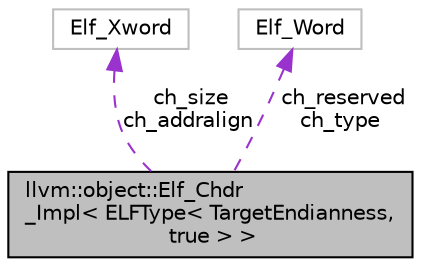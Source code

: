 digraph "llvm::object::Elf_Chdr_Impl&lt; ELFType&lt; TargetEndianness, true &gt; &gt;"
{
 // LATEX_PDF_SIZE
  bgcolor="transparent";
  edge [fontname="Helvetica",fontsize="10",labelfontname="Helvetica",labelfontsize="10"];
  node [fontname="Helvetica",fontsize="10",shape=record];
  Node1 [label="llvm::object::Elf_Chdr\l_Impl\< ELFType\< TargetEndianness,\l true \> \>",height=0.2,width=0.4,color="black", fillcolor="grey75", style="filled", fontcolor="black",tooltip=" "];
  Node2 -> Node1 [dir="back",color="darkorchid3",fontsize="10",style="dashed",label=" ch_size\nch_addralign" ,fontname="Helvetica"];
  Node2 [label="Elf_Xword",height=0.2,width=0.4,color="grey75",tooltip=" "];
  Node3 -> Node1 [dir="back",color="darkorchid3",fontsize="10",style="dashed",label=" ch_reserved\nch_type" ,fontname="Helvetica"];
  Node3 [label="Elf_Word",height=0.2,width=0.4,color="grey75",tooltip=" "];
}

